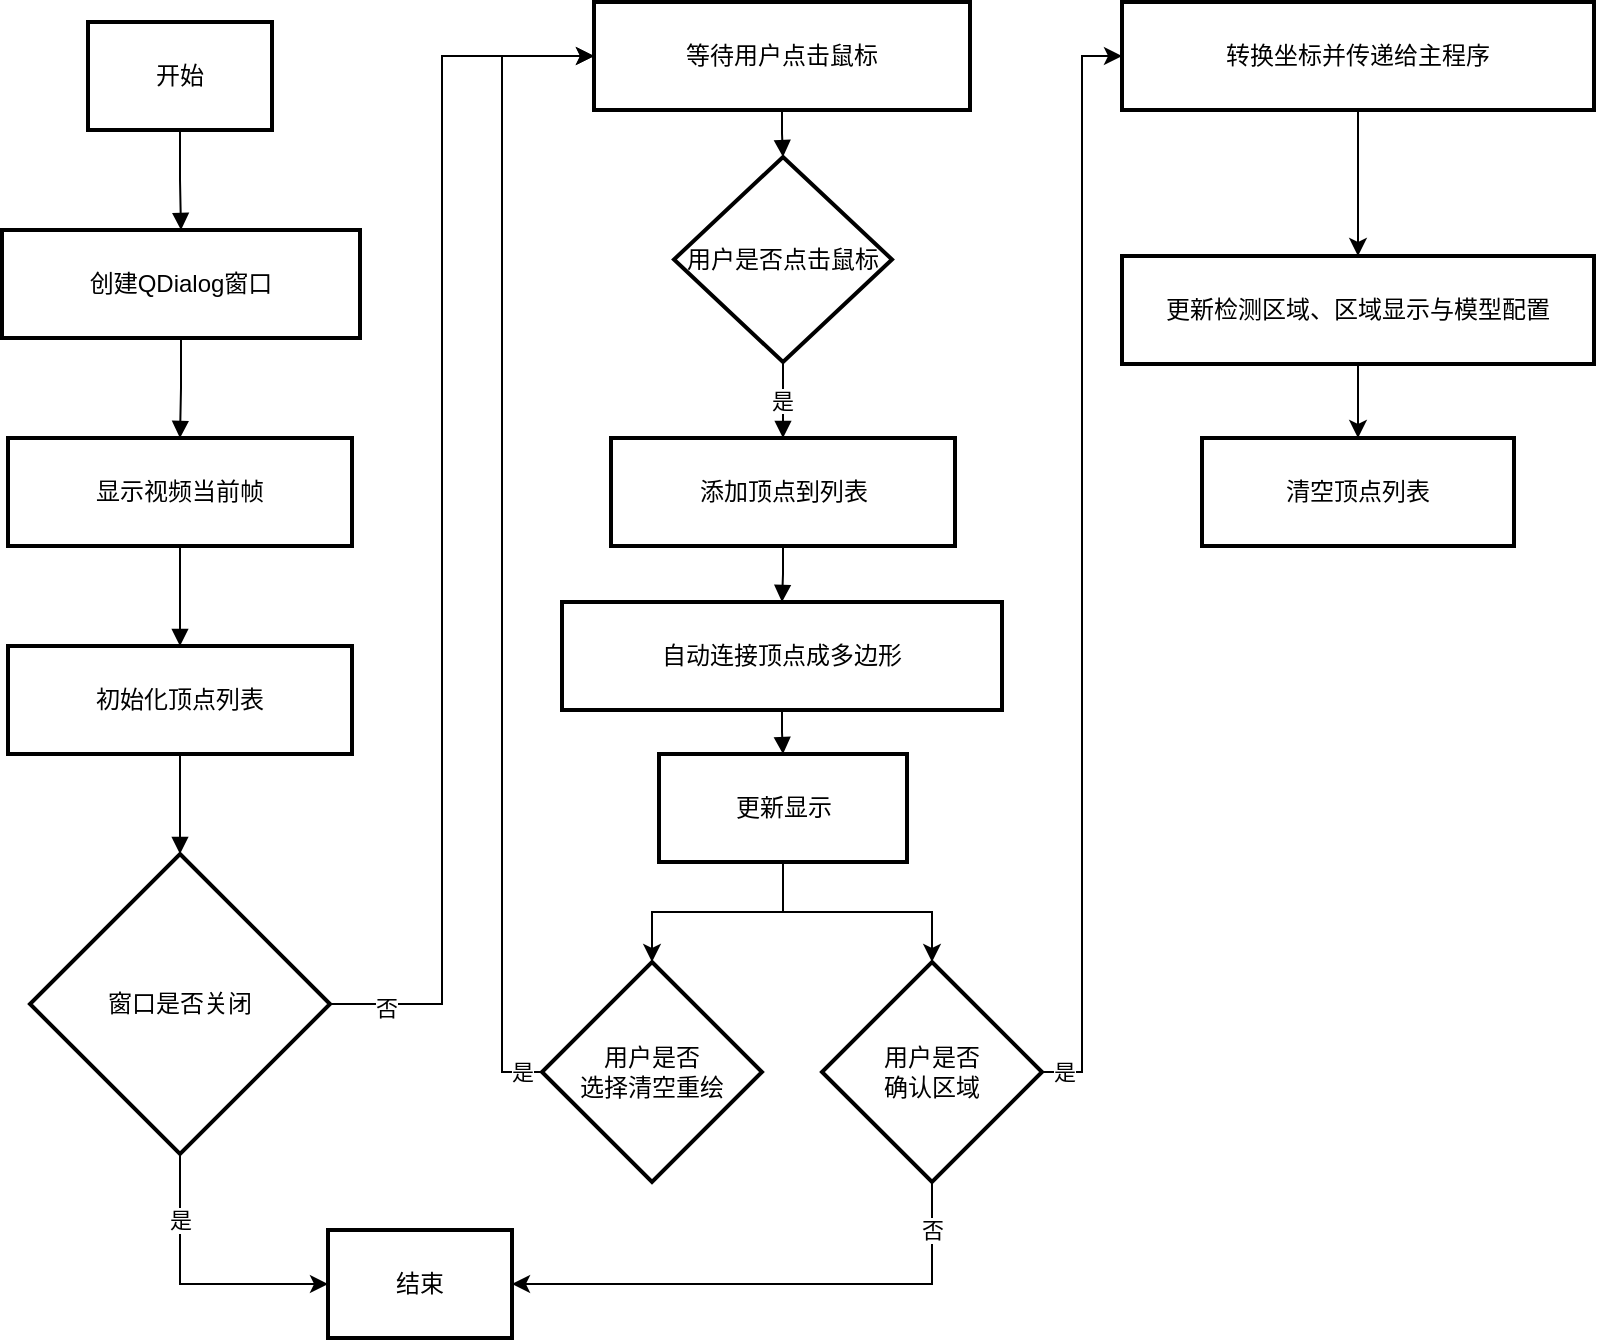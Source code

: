 <mxfile version="26.2.15">
  <diagram name="第 1 页" id="vjwTpsm0xrumNap4vT3P">
    <mxGraphModel dx="1525" dy="1098" grid="1" gridSize="10" guides="1" tooltips="1" connect="1" arrows="1" fold="1" page="1" pageScale="1" pageWidth="1200" pageHeight="1600" math="0" shadow="0">
      <root>
        <mxCell id="0" />
        <mxCell id="1" parent="0" />
        <mxCell id="tc7dyHWRMowXd4kIYt2K-1" value="开始" style="whiteSpace=wrap;strokeWidth=2;" vertex="1" parent="1">
          <mxGeometry x="343" y="20" width="92" height="54" as="geometry" />
        </mxCell>
        <mxCell id="tc7dyHWRMowXd4kIYt2K-2" value="创建QDialog窗口" style="whiteSpace=wrap;strokeWidth=2;" vertex="1" parent="1">
          <mxGeometry x="300" y="124" width="179" height="54" as="geometry" />
        </mxCell>
        <mxCell id="tc7dyHWRMowXd4kIYt2K-3" value="显示视频当前帧" style="whiteSpace=wrap;strokeWidth=2;" vertex="1" parent="1">
          <mxGeometry x="303" y="228" width="172" height="54" as="geometry" />
        </mxCell>
        <mxCell id="tc7dyHWRMowXd4kIYt2K-4" value="初始化顶点列表" style="whiteSpace=wrap;strokeWidth=2;" vertex="1" parent="1">
          <mxGeometry x="303" y="332" width="172" height="54" as="geometry" />
        </mxCell>
        <mxCell id="tc7dyHWRMowXd4kIYt2K-38" style="edgeStyle=orthogonalEdgeStyle;rounded=0;orthogonalLoop=1;jettySize=auto;html=1;exitX=1;exitY=0.5;exitDx=0;exitDy=0;entryX=0;entryY=0.5;entryDx=0;entryDy=0;" edge="1" parent="1" source="tc7dyHWRMowXd4kIYt2K-5" target="tc7dyHWRMowXd4kIYt2K-6">
          <mxGeometry relative="1" as="geometry">
            <Array as="points">
              <mxPoint x="520" y="511" />
              <mxPoint x="520" y="37" />
            </Array>
          </mxGeometry>
        </mxCell>
        <mxCell id="tc7dyHWRMowXd4kIYt2K-58" value="否" style="edgeLabel;html=1;align=center;verticalAlign=middle;resizable=0;points=[];" vertex="1" connectable="0" parent="tc7dyHWRMowXd4kIYt2K-38">
          <mxGeometry x="-0.908" y="-2" relative="1" as="geometry">
            <mxPoint as="offset" />
          </mxGeometry>
        </mxCell>
        <mxCell id="tc7dyHWRMowXd4kIYt2K-56" style="edgeStyle=orthogonalEdgeStyle;rounded=0;orthogonalLoop=1;jettySize=auto;html=1;exitX=0.5;exitY=1;exitDx=0;exitDy=0;entryX=0;entryY=0.5;entryDx=0;entryDy=0;" edge="1" parent="1" source="tc7dyHWRMowXd4kIYt2K-5" target="tc7dyHWRMowXd4kIYt2K-17">
          <mxGeometry relative="1" as="geometry" />
        </mxCell>
        <mxCell id="tc7dyHWRMowXd4kIYt2K-59" value="是" style="edgeLabel;html=1;align=center;verticalAlign=middle;resizable=0;points=[];" vertex="1" connectable="0" parent="tc7dyHWRMowXd4kIYt2K-56">
          <mxGeometry x="-0.525" relative="1" as="geometry">
            <mxPoint as="offset" />
          </mxGeometry>
        </mxCell>
        <mxCell id="tc7dyHWRMowXd4kIYt2K-5" value="窗口是否关闭" style="rhombus;strokeWidth=2;whiteSpace=wrap;" vertex="1" parent="1">
          <mxGeometry x="314" y="436" width="150" height="150" as="geometry" />
        </mxCell>
        <mxCell id="tc7dyHWRMowXd4kIYt2K-6" value="等待用户点击鼠标" style="whiteSpace=wrap;strokeWidth=2;" vertex="1" parent="1">
          <mxGeometry x="596" y="10" width="188" height="54" as="geometry" />
        </mxCell>
        <mxCell id="tc7dyHWRMowXd4kIYt2K-7" value="用户是否点击鼠标" style="rhombus;strokeWidth=2;whiteSpace=wrap;" vertex="1" parent="1">
          <mxGeometry x="636" y="87.5" width="109" height="102.5" as="geometry" />
        </mxCell>
        <mxCell id="tc7dyHWRMowXd4kIYt2K-8" value="添加顶点到列表" style="whiteSpace=wrap;strokeWidth=2;" vertex="1" parent="1">
          <mxGeometry x="604.5" y="228" width="172" height="54" as="geometry" />
        </mxCell>
        <mxCell id="tc7dyHWRMowXd4kIYt2K-9" value="自动连接顶点成多边形" style="whiteSpace=wrap;strokeWidth=2;" vertex="1" parent="1">
          <mxGeometry x="580" y="310" width="220" height="54" as="geometry" />
        </mxCell>
        <mxCell id="tc7dyHWRMowXd4kIYt2K-48" style="edgeStyle=orthogonalEdgeStyle;rounded=0;orthogonalLoop=1;jettySize=auto;html=1;exitX=0.5;exitY=1;exitDx=0;exitDy=0;entryX=0.5;entryY=0;entryDx=0;entryDy=0;" edge="1" parent="1" source="tc7dyHWRMowXd4kIYt2K-10" target="tc7dyHWRMowXd4kIYt2K-14">
          <mxGeometry relative="1" as="geometry" />
        </mxCell>
        <mxCell id="tc7dyHWRMowXd4kIYt2K-49" style="edgeStyle=orthogonalEdgeStyle;rounded=0;orthogonalLoop=1;jettySize=auto;html=1;exitX=0.5;exitY=1;exitDx=0;exitDy=0;entryX=0.5;entryY=0;entryDx=0;entryDy=0;" edge="1" parent="1" source="tc7dyHWRMowXd4kIYt2K-10" target="tc7dyHWRMowXd4kIYt2K-11">
          <mxGeometry relative="1" as="geometry" />
        </mxCell>
        <mxCell id="tc7dyHWRMowXd4kIYt2K-10" value="更新显示" style="whiteSpace=wrap;strokeWidth=2;" vertex="1" parent="1">
          <mxGeometry x="628.5" y="386" width="124" height="54" as="geometry" />
        </mxCell>
        <mxCell id="tc7dyHWRMowXd4kIYt2K-51" style="edgeStyle=orthogonalEdgeStyle;rounded=0;orthogonalLoop=1;jettySize=auto;html=1;exitX=1;exitY=0.5;exitDx=0;exitDy=0;entryX=0;entryY=0.5;entryDx=0;entryDy=0;" edge="1" parent="1" source="tc7dyHWRMowXd4kIYt2K-11" target="tc7dyHWRMowXd4kIYt2K-12">
          <mxGeometry relative="1" as="geometry" />
        </mxCell>
        <mxCell id="tc7dyHWRMowXd4kIYt2K-60" value="是" style="edgeLabel;html=1;align=center;verticalAlign=middle;resizable=0;points=[];" vertex="1" connectable="0" parent="tc7dyHWRMowXd4kIYt2K-51">
          <mxGeometry x="-0.938" relative="1" as="geometry">
            <mxPoint x="-6" as="offset" />
          </mxGeometry>
        </mxCell>
        <mxCell id="tc7dyHWRMowXd4kIYt2K-57" style="edgeStyle=orthogonalEdgeStyle;rounded=0;orthogonalLoop=1;jettySize=auto;html=1;exitX=0.5;exitY=1;exitDx=0;exitDy=0;entryX=1;entryY=0.5;entryDx=0;entryDy=0;" edge="1" parent="1" source="tc7dyHWRMowXd4kIYt2K-11" target="tc7dyHWRMowXd4kIYt2K-17">
          <mxGeometry relative="1" as="geometry" />
        </mxCell>
        <mxCell id="tc7dyHWRMowXd4kIYt2K-61" value="否" style="edgeLabel;html=1;align=center;verticalAlign=middle;resizable=0;points=[];" vertex="1" connectable="0" parent="tc7dyHWRMowXd4kIYt2K-57">
          <mxGeometry x="-0.819" relative="1" as="geometry">
            <mxPoint as="offset" />
          </mxGeometry>
        </mxCell>
        <mxCell id="tc7dyHWRMowXd4kIYt2K-11" value="用户是否&#xa;确认区域" style="rhombus;strokeWidth=2;whiteSpace=wrap;" vertex="1" parent="1">
          <mxGeometry x="710" y="490" width="110" height="110" as="geometry" />
        </mxCell>
        <mxCell id="tc7dyHWRMowXd4kIYt2K-39" style="edgeStyle=orthogonalEdgeStyle;rounded=0;orthogonalLoop=1;jettySize=auto;html=1;exitX=0.5;exitY=1;exitDx=0;exitDy=0;entryX=0.5;entryY=0;entryDx=0;entryDy=0;" edge="1" parent="1" source="tc7dyHWRMowXd4kIYt2K-12" target="tc7dyHWRMowXd4kIYt2K-13">
          <mxGeometry relative="1" as="geometry" />
        </mxCell>
        <mxCell id="tc7dyHWRMowXd4kIYt2K-12" value="转换坐标并传递给主程序" style="whiteSpace=wrap;strokeWidth=2;" vertex="1" parent="1">
          <mxGeometry x="860" y="10" width="236" height="54" as="geometry" />
        </mxCell>
        <mxCell id="tc7dyHWRMowXd4kIYt2K-40" style="edgeStyle=orthogonalEdgeStyle;rounded=0;orthogonalLoop=1;jettySize=auto;html=1;exitX=0.5;exitY=1;exitDx=0;exitDy=0;entryX=0.5;entryY=0;entryDx=0;entryDy=0;" edge="1" parent="1" source="tc7dyHWRMowXd4kIYt2K-13" target="tc7dyHWRMowXd4kIYt2K-15">
          <mxGeometry relative="1" as="geometry" />
        </mxCell>
        <mxCell id="tc7dyHWRMowXd4kIYt2K-13" value="更新检测区域、区域显示与模型配置" style="whiteSpace=wrap;strokeWidth=2;" vertex="1" parent="1">
          <mxGeometry x="860" y="137" width="236" height="54" as="geometry" />
        </mxCell>
        <mxCell id="tc7dyHWRMowXd4kIYt2K-46" style="edgeStyle=orthogonalEdgeStyle;rounded=0;orthogonalLoop=1;jettySize=auto;html=1;exitX=0;exitY=0.5;exitDx=0;exitDy=0;entryX=0;entryY=0.5;entryDx=0;entryDy=0;" edge="1" parent="1" source="tc7dyHWRMowXd4kIYt2K-14" target="tc7dyHWRMowXd4kIYt2K-6">
          <mxGeometry relative="1" as="geometry">
            <Array as="points">
              <mxPoint x="550" y="545" />
              <mxPoint x="550" y="37" />
            </Array>
          </mxGeometry>
        </mxCell>
        <mxCell id="tc7dyHWRMowXd4kIYt2K-50" value="是" style="edgeLabel;html=1;align=center;verticalAlign=middle;resizable=0;points=[];" vertex="1" connectable="0" parent="tc7dyHWRMowXd4kIYt2K-46">
          <mxGeometry x="-0.963" relative="1" as="geometry">
            <mxPoint as="offset" />
          </mxGeometry>
        </mxCell>
        <mxCell id="tc7dyHWRMowXd4kIYt2K-14" value="用户是否&#xa;选择清空重绘" style="rhombus;strokeWidth=2;whiteSpace=wrap;" vertex="1" parent="1">
          <mxGeometry x="570" y="490" width="110" height="110" as="geometry" />
        </mxCell>
        <mxCell id="tc7dyHWRMowXd4kIYt2K-15" value="清空顶点列表" style="whiteSpace=wrap;strokeWidth=2;" vertex="1" parent="1">
          <mxGeometry x="900" y="228" width="156" height="54" as="geometry" />
        </mxCell>
        <mxCell id="tc7dyHWRMowXd4kIYt2K-17" value="结束" style="whiteSpace=wrap;strokeWidth=2;" vertex="1" parent="1">
          <mxGeometry x="463" y="624" width="92" height="54" as="geometry" />
        </mxCell>
        <mxCell id="tc7dyHWRMowXd4kIYt2K-18" value="" style="startArrow=none;endArrow=block;exitX=0.5;exitY=1;entryX=0.5;entryY=0;rounded=0;edgeStyle=orthogonalEdgeStyle;" edge="1" parent="1" source="tc7dyHWRMowXd4kIYt2K-1" target="tc7dyHWRMowXd4kIYt2K-2">
          <mxGeometry relative="1" as="geometry" />
        </mxCell>
        <mxCell id="tc7dyHWRMowXd4kIYt2K-19" value="" style="startArrow=none;endArrow=block;exitX=0.5;exitY=1;entryX=0.5;entryY=0;rounded=0;edgeStyle=orthogonalEdgeStyle;" edge="1" parent="1" source="tc7dyHWRMowXd4kIYt2K-2" target="tc7dyHWRMowXd4kIYt2K-3">
          <mxGeometry relative="1" as="geometry" />
        </mxCell>
        <mxCell id="tc7dyHWRMowXd4kIYt2K-20" value="" style="startArrow=none;endArrow=block;exitX=0.5;exitY=1;entryX=0.5;entryY=0;rounded=0;edgeStyle=orthogonalEdgeStyle;" edge="1" parent="1" source="tc7dyHWRMowXd4kIYt2K-3" target="tc7dyHWRMowXd4kIYt2K-4">
          <mxGeometry relative="1" as="geometry" />
        </mxCell>
        <mxCell id="tc7dyHWRMowXd4kIYt2K-21" value="" style="startArrow=none;endArrow=block;exitX=0.5;exitY=1;entryX=0.5;entryY=0;rounded=0;edgeStyle=orthogonalEdgeStyle;" edge="1" parent="1" source="tc7dyHWRMowXd4kIYt2K-4" target="tc7dyHWRMowXd4kIYt2K-5">
          <mxGeometry relative="1" as="geometry" />
        </mxCell>
        <mxCell id="tc7dyHWRMowXd4kIYt2K-23" value="" style="startArrow=none;endArrow=block;exitX=0.5;exitY=1;entryX=0.5;entryY=0;rounded=0;edgeStyle=orthogonalEdgeStyle;" edge="1" parent="1" source="tc7dyHWRMowXd4kIYt2K-6" target="tc7dyHWRMowXd4kIYt2K-7">
          <mxGeometry relative="1" as="geometry" />
        </mxCell>
        <mxCell id="tc7dyHWRMowXd4kIYt2K-24" value="是" style="startArrow=none;endArrow=block;exitX=0.5;exitY=1;entryX=0.5;entryY=0;rounded=0;edgeStyle=orthogonalEdgeStyle;" edge="1" parent="1" source="tc7dyHWRMowXd4kIYt2K-7" target="tc7dyHWRMowXd4kIYt2K-8">
          <mxGeometry relative="1" as="geometry" />
        </mxCell>
        <mxCell id="tc7dyHWRMowXd4kIYt2K-25" value="" style="startArrow=none;endArrow=block;exitX=0.5;exitY=1;entryX=0.5;entryY=0;rounded=0;edgeStyle=orthogonalEdgeStyle;" edge="1" parent="1" source="tc7dyHWRMowXd4kIYt2K-8" target="tc7dyHWRMowXd4kIYt2K-9">
          <mxGeometry relative="1" as="geometry" />
        </mxCell>
        <mxCell id="tc7dyHWRMowXd4kIYt2K-26" value="" style="startArrow=none;endArrow=block;exitX=0.5;exitY=1;entryX=0.5;entryY=0;rounded=0;edgeStyle=orthogonalEdgeStyle;" edge="1" parent="1" source="tc7dyHWRMowXd4kIYt2K-9" target="tc7dyHWRMowXd4kIYt2K-10">
          <mxGeometry relative="1" as="geometry" />
        </mxCell>
      </root>
    </mxGraphModel>
  </diagram>
</mxfile>
